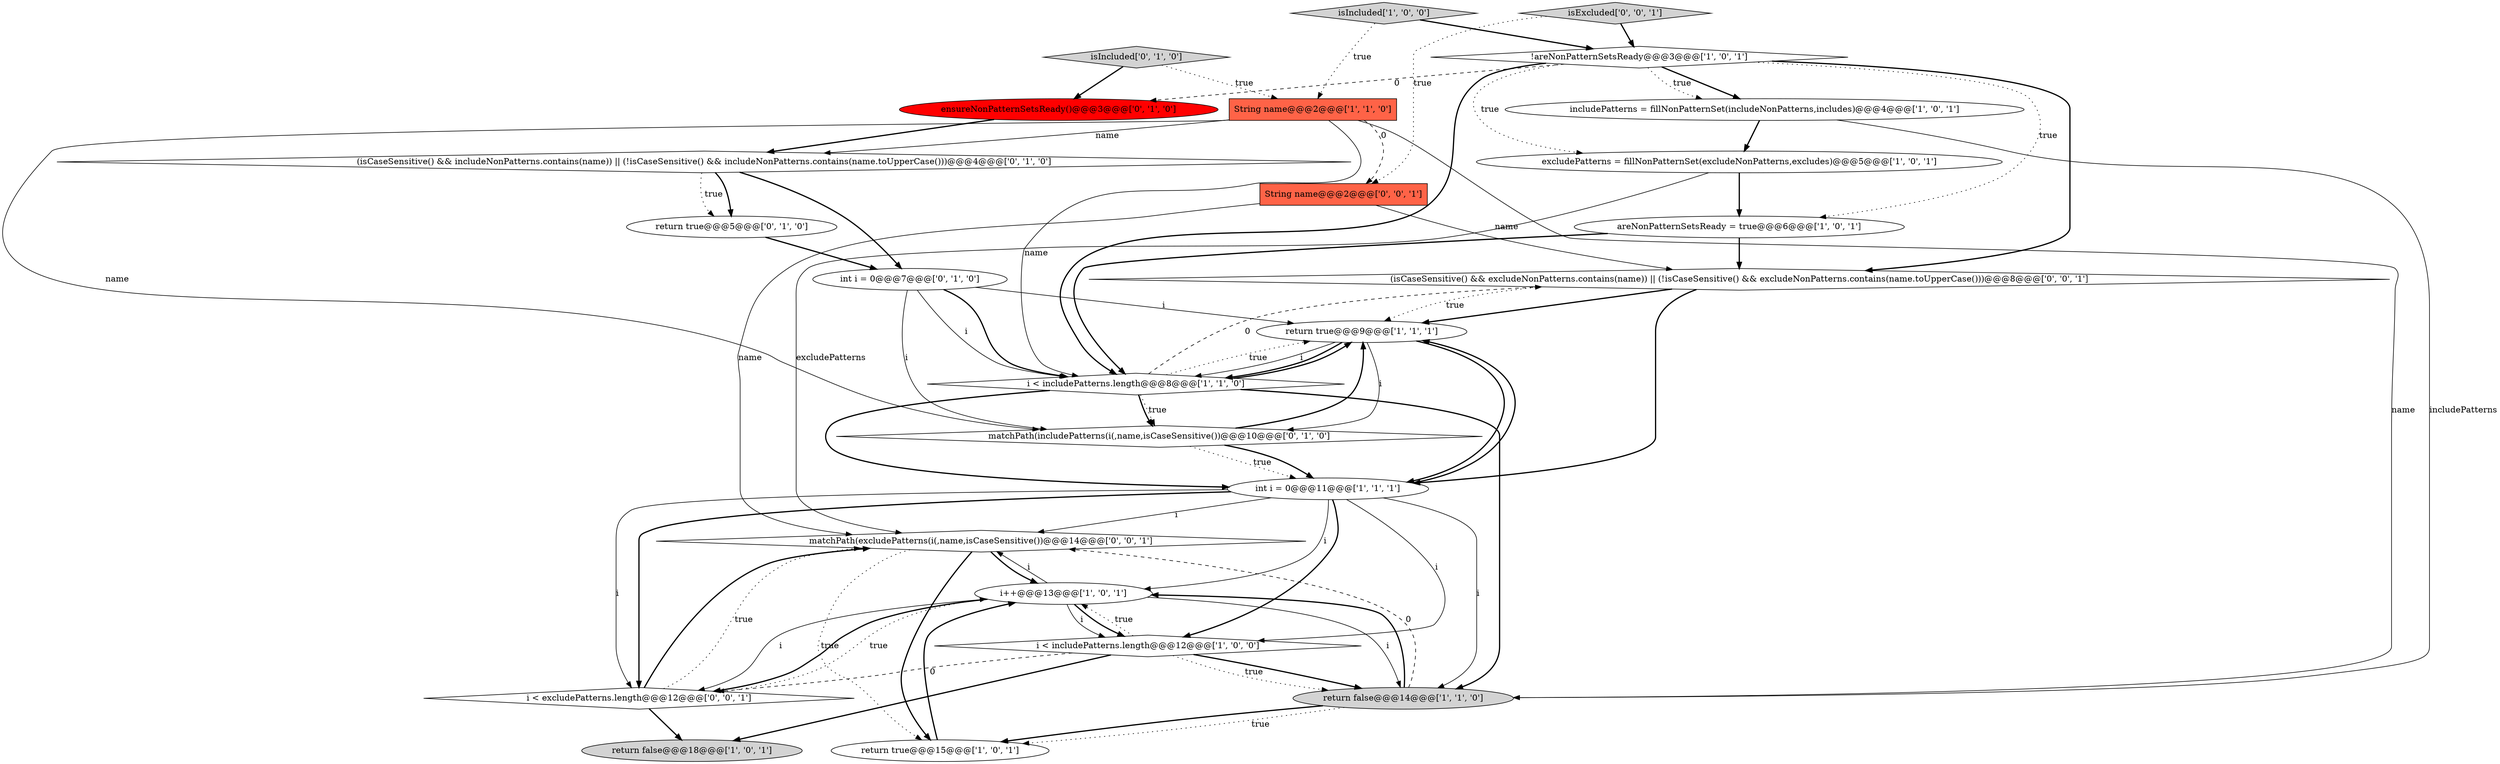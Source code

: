 digraph {
21 [style = filled, label = "String name@@@2@@@['0', '0', '1']", fillcolor = tomato, shape = box image = "AAA0AAABBB3BBB"];
1 [style = filled, label = "areNonPatternSetsReady = true@@@6@@@['1', '0', '1']", fillcolor = white, shape = ellipse image = "AAA0AAABBB1BBB"];
3 [style = filled, label = "i < includePatterns.length@@@8@@@['1', '1', '0']", fillcolor = white, shape = diamond image = "AAA0AAABBB1BBB"];
8 [style = filled, label = "return true@@@9@@@['1', '1', '1']", fillcolor = white, shape = ellipse image = "AAA0AAABBB1BBB"];
23 [style = filled, label = "matchPath(excludePatterns(i(,name,isCaseSensitive())@@@14@@@['0', '0', '1']", fillcolor = white, shape = diamond image = "AAA0AAABBB3BBB"];
22 [style = filled, label = "isExcluded['0', '0', '1']", fillcolor = lightgray, shape = diamond image = "AAA0AAABBB3BBB"];
12 [style = filled, label = "!areNonPatternSetsReady@@@3@@@['1', '0', '1']", fillcolor = white, shape = diamond image = "AAA0AAABBB1BBB"];
11 [style = filled, label = "String name@@@2@@@['1', '1', '0']", fillcolor = tomato, shape = box image = "AAA0AAABBB1BBB"];
14 [style = filled, label = "return true@@@5@@@['0', '1', '0']", fillcolor = white, shape = ellipse image = "AAA0AAABBB2BBB"];
20 [style = filled, label = "(isCaseSensitive() && excludeNonPatterns.contains(name)) || (!isCaseSensitive() && excludeNonPatterns.contains(name.toUpperCase()))@@@8@@@['0', '0', '1']", fillcolor = white, shape = diamond image = "AAA0AAABBB3BBB"];
24 [style = filled, label = "i < excludePatterns.length@@@12@@@['0', '0', '1']", fillcolor = white, shape = diamond image = "AAA0AAABBB3BBB"];
5 [style = filled, label = "includePatterns = fillNonPatternSet(includeNonPatterns,includes)@@@4@@@['1', '0', '1']", fillcolor = white, shape = ellipse image = "AAA0AAABBB1BBB"];
17 [style = filled, label = "ensureNonPatternSetsReady()@@@3@@@['0', '1', '0']", fillcolor = red, shape = ellipse image = "AAA1AAABBB2BBB"];
18 [style = filled, label = "(isCaseSensitive() && includeNonPatterns.contains(name)) || (!isCaseSensitive() && includeNonPatterns.contains(name.toUpperCase()))@@@4@@@['0', '1', '0']", fillcolor = white, shape = diamond image = "AAA0AAABBB2BBB"];
15 [style = filled, label = "int i = 0@@@7@@@['0', '1', '0']", fillcolor = white, shape = ellipse image = "AAA0AAABBB2BBB"];
10 [style = filled, label = "i++@@@13@@@['1', '0', '1']", fillcolor = white, shape = ellipse image = "AAA0AAABBB1BBB"];
9 [style = filled, label = "int i = 0@@@11@@@['1', '1', '1']", fillcolor = white, shape = ellipse image = "AAA0AAABBB1BBB"];
7 [style = filled, label = "return false@@@14@@@['1', '1', '0']", fillcolor = lightgray, shape = ellipse image = "AAA0AAABBB1BBB"];
6 [style = filled, label = "excludePatterns = fillNonPatternSet(excludeNonPatterns,excludes)@@@5@@@['1', '0', '1']", fillcolor = white, shape = ellipse image = "AAA0AAABBB1BBB"];
16 [style = filled, label = "matchPath(includePatterns(i(,name,isCaseSensitive())@@@10@@@['0', '1', '0']", fillcolor = white, shape = diamond image = "AAA0AAABBB2BBB"];
19 [style = filled, label = "isIncluded['0', '1', '0']", fillcolor = lightgray, shape = diamond image = "AAA0AAABBB2BBB"];
4 [style = filled, label = "i < includePatterns.length@@@12@@@['1', '0', '0']", fillcolor = white, shape = diamond image = "AAA0AAABBB1BBB"];
13 [style = filled, label = "return false@@@18@@@['1', '0', '1']", fillcolor = lightgray, shape = ellipse image = "AAA0AAABBB1BBB"];
2 [style = filled, label = "return true@@@15@@@['1', '0', '1']", fillcolor = white, shape = ellipse image = "AAA0AAABBB1BBB"];
0 [style = filled, label = "isIncluded['1', '0', '0']", fillcolor = lightgray, shape = diamond image = "AAA0AAABBB1BBB"];
22->21 [style = dotted, label="true"];
7->2 [style = dotted, label="true"];
11->3 [style = solid, label="name"];
6->23 [style = solid, label="excludePatterns"];
16->9 [style = dotted, label="true"];
7->23 [style = dashed, label="0"];
8->3 [style = solid, label="i"];
12->5 [style = bold, label=""];
8->16 [style = solid, label="i"];
10->23 [style = solid, label="i"];
16->8 [style = bold, label=""];
20->9 [style = bold, label=""];
7->10 [style = bold, label=""];
11->7 [style = solid, label="name"];
9->23 [style = solid, label="i"];
4->10 [style = dotted, label="true"];
10->24 [style = bold, label=""];
20->8 [style = dotted, label="true"];
9->4 [style = bold, label=""];
0->12 [style = bold, label=""];
4->13 [style = bold, label=""];
8->3 [style = bold, label=""];
21->20 [style = solid, label="name"];
18->15 [style = bold, label=""];
5->7 [style = solid, label="includePatterns"];
1->3 [style = bold, label=""];
12->1 [style = dotted, label="true"];
4->7 [style = dotted, label="true"];
12->20 [style = bold, label=""];
1->20 [style = bold, label=""];
12->17 [style = dashed, label="0"];
10->4 [style = solid, label="i"];
19->17 [style = bold, label=""];
3->16 [style = bold, label=""];
2->10 [style = bold, label=""];
15->3 [style = bold, label=""];
9->8 [style = bold, label=""];
23->2 [style = dotted, label="true"];
18->14 [style = dotted, label="true"];
9->10 [style = solid, label="i"];
4->7 [style = bold, label=""];
15->3 [style = solid, label="i"];
24->10 [style = dotted, label="true"];
3->9 [style = bold, label=""];
6->1 [style = bold, label=""];
20->8 [style = bold, label=""];
10->24 [style = solid, label="i"];
24->23 [style = dotted, label="true"];
5->6 [style = bold, label=""];
3->7 [style = bold, label=""];
12->5 [style = dotted, label="true"];
12->6 [style = dotted, label="true"];
11->18 [style = solid, label="name"];
15->16 [style = solid, label="i"];
21->23 [style = solid, label="name"];
19->11 [style = dotted, label="true"];
3->8 [style = bold, label=""];
7->2 [style = bold, label=""];
17->18 [style = bold, label=""];
22->12 [style = bold, label=""];
3->20 [style = dashed, label="0"];
9->24 [style = solid, label="i"];
8->9 [style = bold, label=""];
10->4 [style = bold, label=""];
23->10 [style = bold, label=""];
15->8 [style = solid, label="i"];
14->15 [style = bold, label=""];
12->3 [style = bold, label=""];
23->2 [style = bold, label=""];
9->7 [style = solid, label="i"];
4->24 [style = dashed, label="0"];
9->4 [style = solid, label="i"];
10->7 [style = solid, label="i"];
3->8 [style = dotted, label="true"];
0->11 [style = dotted, label="true"];
11->16 [style = solid, label="name"];
18->14 [style = bold, label=""];
9->24 [style = bold, label=""];
16->9 [style = bold, label=""];
3->16 [style = dotted, label="true"];
24->13 [style = bold, label=""];
24->23 [style = bold, label=""];
11->21 [style = dashed, label="0"];
}

